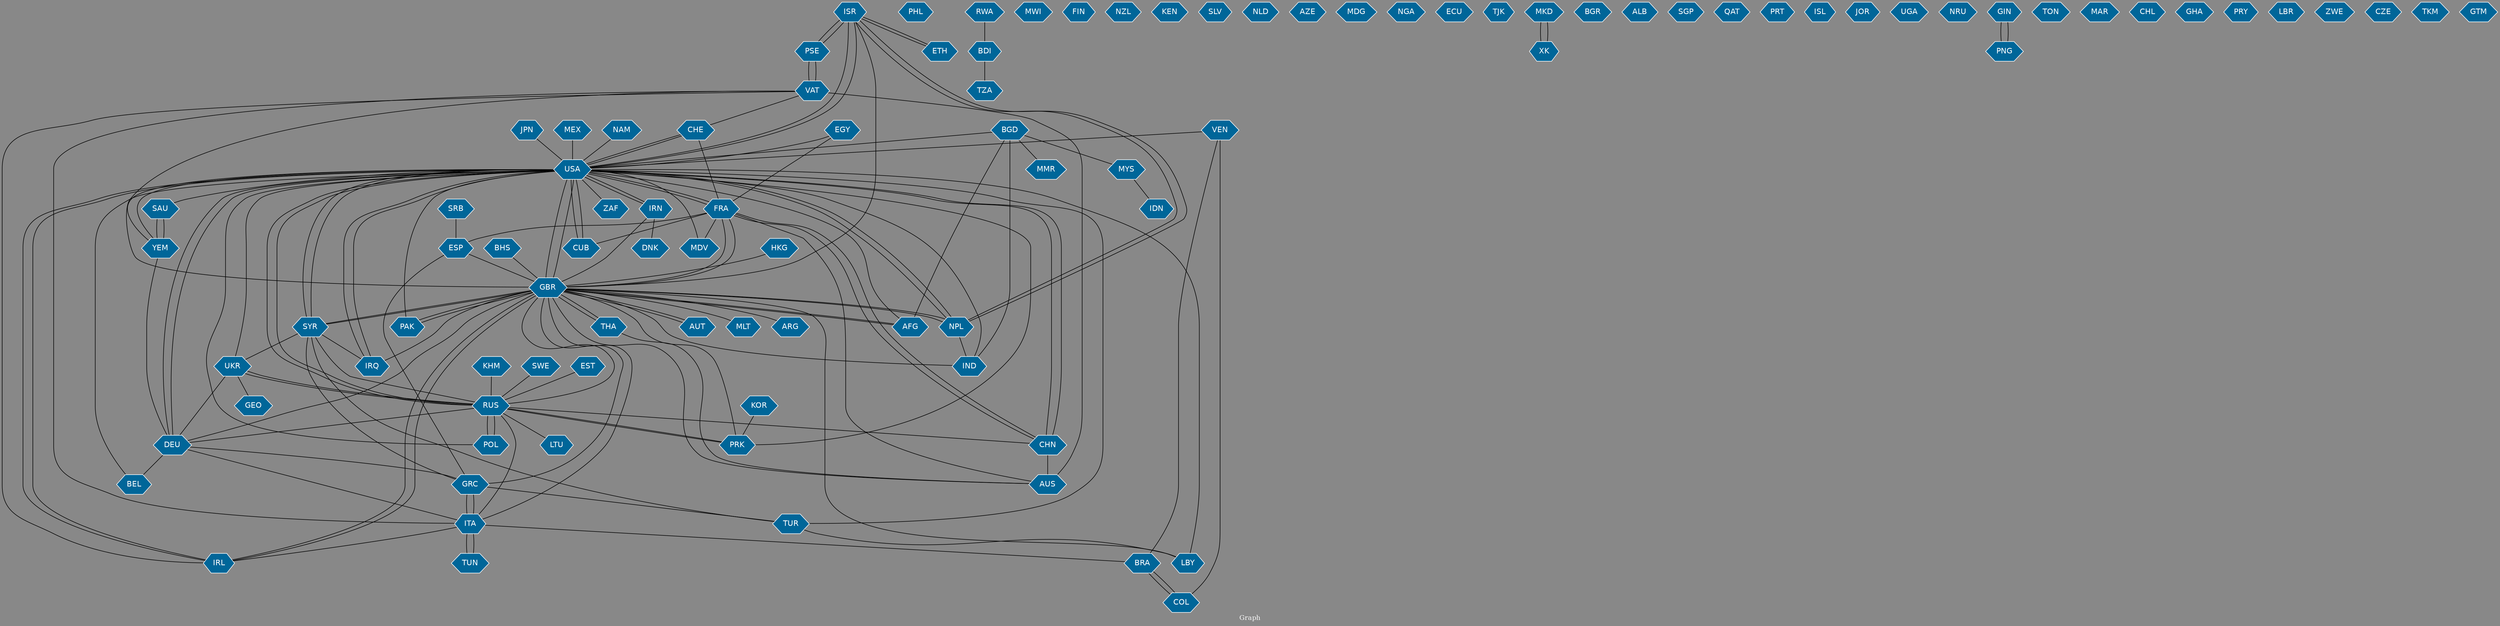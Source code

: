 // Countries together in item graph
graph {
	graph [bgcolor="#888888" fontcolor=white fontsize=12 label="Graph" outputorder=edgesfirst overlap=prism]
	node [color=white fillcolor="#006699" fontcolor=white fontname=Helvetica shape=hexagon style=filled]
	edge [arrowhead=open color=black fontcolor=white fontname=Courier fontsize=12]
		ISR [label=ISR]
		PSE [label=PSE]
		KOR [label=KOR]
		USA [label=USA]
		FRA [label=FRA]
		JPN [label=JPN]
		ZAF [label=ZAF]
		SYR [label=SYR]
		NPL [label=NPL]
		GBR [label=GBR]
		AUS [label=AUS]
		UKR [label=UKR]
		ITA [label=ITA]
		EGY [label=EGY]
		TUR [label=TUR]
		IRN [label=IRN]
		PHL [label=PHL]
		LBY [label=LBY]
		AUT [label=AUT]
		IRQ [label=IRQ]
		CHN [label=CHN]
		THA [label=THA]
		SAU [label=SAU]
		YEM [label=YEM]
		IND [label=IND]
		BDI [label=BDI]
		POL [label=POL]
		RUS [label=RUS]
		DEU [label=DEU]
		MWI [label=MWI]
		IRL [label=IRL]
		VAT [label=VAT]
		AFG [label=AFG]
		CUB [label=CUB]
		BRA [label=BRA]
		MEX [label=MEX]
		FIN [label=FIN]
		BEL [label=BEL]
		PAK [label=PAK]
		ESP [label=ESP]
		PRK [label=PRK]
		MYS [label=MYS]
		SWE [label=SWE]
		NZL [label=NZL]
		MLT [label=MLT]
		KEN [label=KEN]
		GRC [label=GRC]
		COL [label=COL]
		RWA [label=RWA]
		SLV [label=SLV]
		NLD [label=NLD]
		AZE [label=AZE]
		VEN [label=VEN]
		MDG [label=MDG]
		ARG [label=ARG]
		NGA [label=NGA]
		ECU [label=ECU]
		DNK [label=DNK]
		CHE [label=CHE]
		MMR [label=MMR]
		TJK [label=TJK]
		MKD [label=MKD]
		IDN [label=IDN]
		BGR [label=BGR]
		ETH [label=ETH]
		ALB [label=ALB]
		SGP [label=SGP]
		EST [label=EST]
		QAT [label=QAT]
		XK [label=XK]
		PRT [label=PRT]
		TZA [label=TZA]
		BGD [label=BGD]
		ISL [label=ISL]
		NAM [label=NAM]
		SRB [label=SRB]
		HKG [label=HKG]
		JOR [label=JOR]
		UGA [label=UGA]
		BHS [label=BHS]
		MDV [label=MDV]
		NRU [label=NRU]
		KHM [label=KHM]
		TUN [label=TUN]
		GIN [label=GIN]
		PNG [label=PNG]
		TON [label=TON]
		MAR [label=MAR]
		CHL [label=CHL]
		GHA [label=GHA]
		GEO [label=GEO]
		PRY [label=PRY]
		LTU [label=LTU]
		LBR [label=LBR]
		ZWE [label=ZWE]
		CZE [label=CZE]
		TKM [label=TKM]
		GTM [label=GTM]
			ISR -- ETH [weight=3]
			GBR -- MLT [weight=1]
			TUR -- SYR [weight=1]
			FRA -- AUS [weight=1]
			VEN -- USA [weight=1]
			HKG -- GBR [weight=1]
			RUS -- LTU [weight=1]
			SAU -- YEM [weight=3]
			AUS -- VAT [weight=3]
			BGD -- AFG [weight=1]
			FRA -- MDV [weight=1]
			IRQ -- GBR [weight=1]
			SYR -- IRQ [weight=1]
			IRN -- DNK [weight=2]
			AFG -- GBR [weight=2]
			VAT -- CHE [weight=1]
			USA -- IND [weight=1]
			GBR -- ARG [weight=1]
			USA -- LBY [weight=1]
			VEN -- BRA [weight=2]
			CHE -- USA [weight=1]
			VAT -- IRL [weight=1]
			PSE -- VAT [weight=1]
			RUS -- DEU [weight=1]
			PAK -- USA [weight=1]
			USA -- YEM [weight=2]
			EST -- RUS [weight=1]
			BGD -- USA [weight=1]
			ITA -- BRA [weight=1]
			TUR -- USA [weight=2]
			GBR -- THA [weight=1]
			USA -- UKR [weight=2]
			USA -- IRN [weight=6]
			PRK -- GBR [weight=1]
			ITA -- TUN [weight=1]
			KOR -- PRK [weight=1]
			USA -- BEL [weight=1]
			USA -- AFG [weight=1]
			THA -- GBR [weight=1]
			JPN -- USA [weight=1]
			CHN -- USA [weight=5]
			EGY -- USA [weight=1]
			GRC -- TUR [weight=1]
			USA -- CHE [weight=1]
			GBR -- VAT [weight=1]
			BGD -- MYS [weight=1]
			PAK -- GBR [weight=3]
			RUS -- SYR [weight=1]
			CHN -- AUS [weight=1]
			GBR -- LBY [weight=1]
			USA -- SYR [weight=2]
			GBR -- PAK [weight=1]
			GBR -- DEU [weight=1]
			USA -- IRQ [weight=2]
			XK -- MKD [weight=1]
			GBR -- IRL [weight=1]
			RUS -- POL [weight=1]
			EGY -- FRA [weight=1]
			TUN -- ITA [weight=1]
			DEU -- BEL [weight=1]
			USA -- RUS [weight=2]
			RUS -- PRK [weight=3]
			PSE -- ISR [weight=5]
			CHN -- FRA [weight=1]
			ISR -- USA [weight=1]
			DEU -- GRC [weight=1]
			FRA -- ESP [weight=1]
			TUR -- LBY [weight=1]
			ITA -- GBR [weight=1]
			NAM -- USA [weight=1]
			POL -- USA [weight=2]
			BDI -- TZA [weight=1]
			GBR -- AUS [weight=1]
			PNG -- GIN [weight=2]
			GBR -- SYR [weight=2]
			YEM -- SAU [weight=4]
			FRA -- USA [weight=1]
			GIN -- PNG [weight=2]
			USA -- ZAF [weight=1]
			RWA -- BDI [weight=1]
			ISR -- PSE [weight=3]
			SWE -- RUS [weight=1]
			BGD -- IND [weight=1]
			FRA -- GBR [weight=4]
			SRB -- ESP [weight=1]
			YEM -- DEU [weight=1]
			ESP -- GRC [weight=1]
			GRC -- SYR [weight=1]
			THA -- AUS [weight=1]
			BHS -- GBR [weight=1]
			ITA -- IRL [weight=1]
			GBR -- FRA [weight=1]
			MKD -- XK [weight=1]
			GBR -- NPL [weight=3]
			GBR -- AFG [weight=1]
			MYS -- IDN [weight=1]
			SYR -- UKR [weight=1]
			BGD -- MMR [weight=1]
			MEX -- USA [weight=1]
			ISR -- GBR [weight=1]
			IRL -- GBR [weight=2]
			ETH -- ISR [weight=1]
			RUS -- UKR [weight=7]
			USA -- FRA [weight=6]
			IRN -- USA [weight=2]
			ESP -- GBR [weight=1]
			IRN -- GBR [weight=1]
			GRC -- GBR [weight=1]
			ITA -- DEU [weight=1]
			ISR -- NPL [weight=1]
			POL -- RUS [weight=1]
			COL -- BRA [weight=1]
			FRA -- CUB [weight=1]
			GBR -- USA [weight=7]
			USA -- DEU [weight=2]
			IND -- GBR [weight=1]
			USA -- PRK [weight=3]
			USA -- ISR [weight=1]
			GRC -- ITA [weight=1]
			SYR -- USA [weight=5]
			UKR -- DEU [weight=1]
			UKR -- RUS [weight=2]
			ITA -- GRC [weight=1]
			NPL -- IND [weight=1]
			IRQ -- USA [weight=2]
			KHM -- RUS [weight=1]
			VEN -- COL [weight=2]
			USA -- NPL [weight=4]
			BRA -- COL [weight=1]
			USA -- SAU [weight=1]
			USA -- IRL [weight=1]
			IRL -- USA [weight=2]
			RUS -- CHN [weight=2]
			VAT -- PSE [weight=2]
			YEM -- USA [weight=1]
			NPL -- ISR [weight=2]
			ITA -- VAT [weight=1]
			RUS -- USA [weight=6]
			USA -- CUB [weight=3]
			DEU -- USA [weight=2]
			RUS -- GBR [weight=1]
			CUB -- USA [weight=5]
			FRA -- CHN [weight=2]
			USA -- CHN [weight=4]
			AUT -- GBR [weight=1]
			GBR -- AUT [weight=1]
			USA -- MDV [weight=1]
			PRK -- RUS [weight=5]
			SYR -- GBR [weight=2]
			USA -- GBR [weight=3]
			UKR -- GEO [weight=1]
			NPL -- USA [weight=5]
			RUS -- ITA [weight=1]
			CHE -- FRA [weight=1]
			NPL -- GBR [weight=3]
}